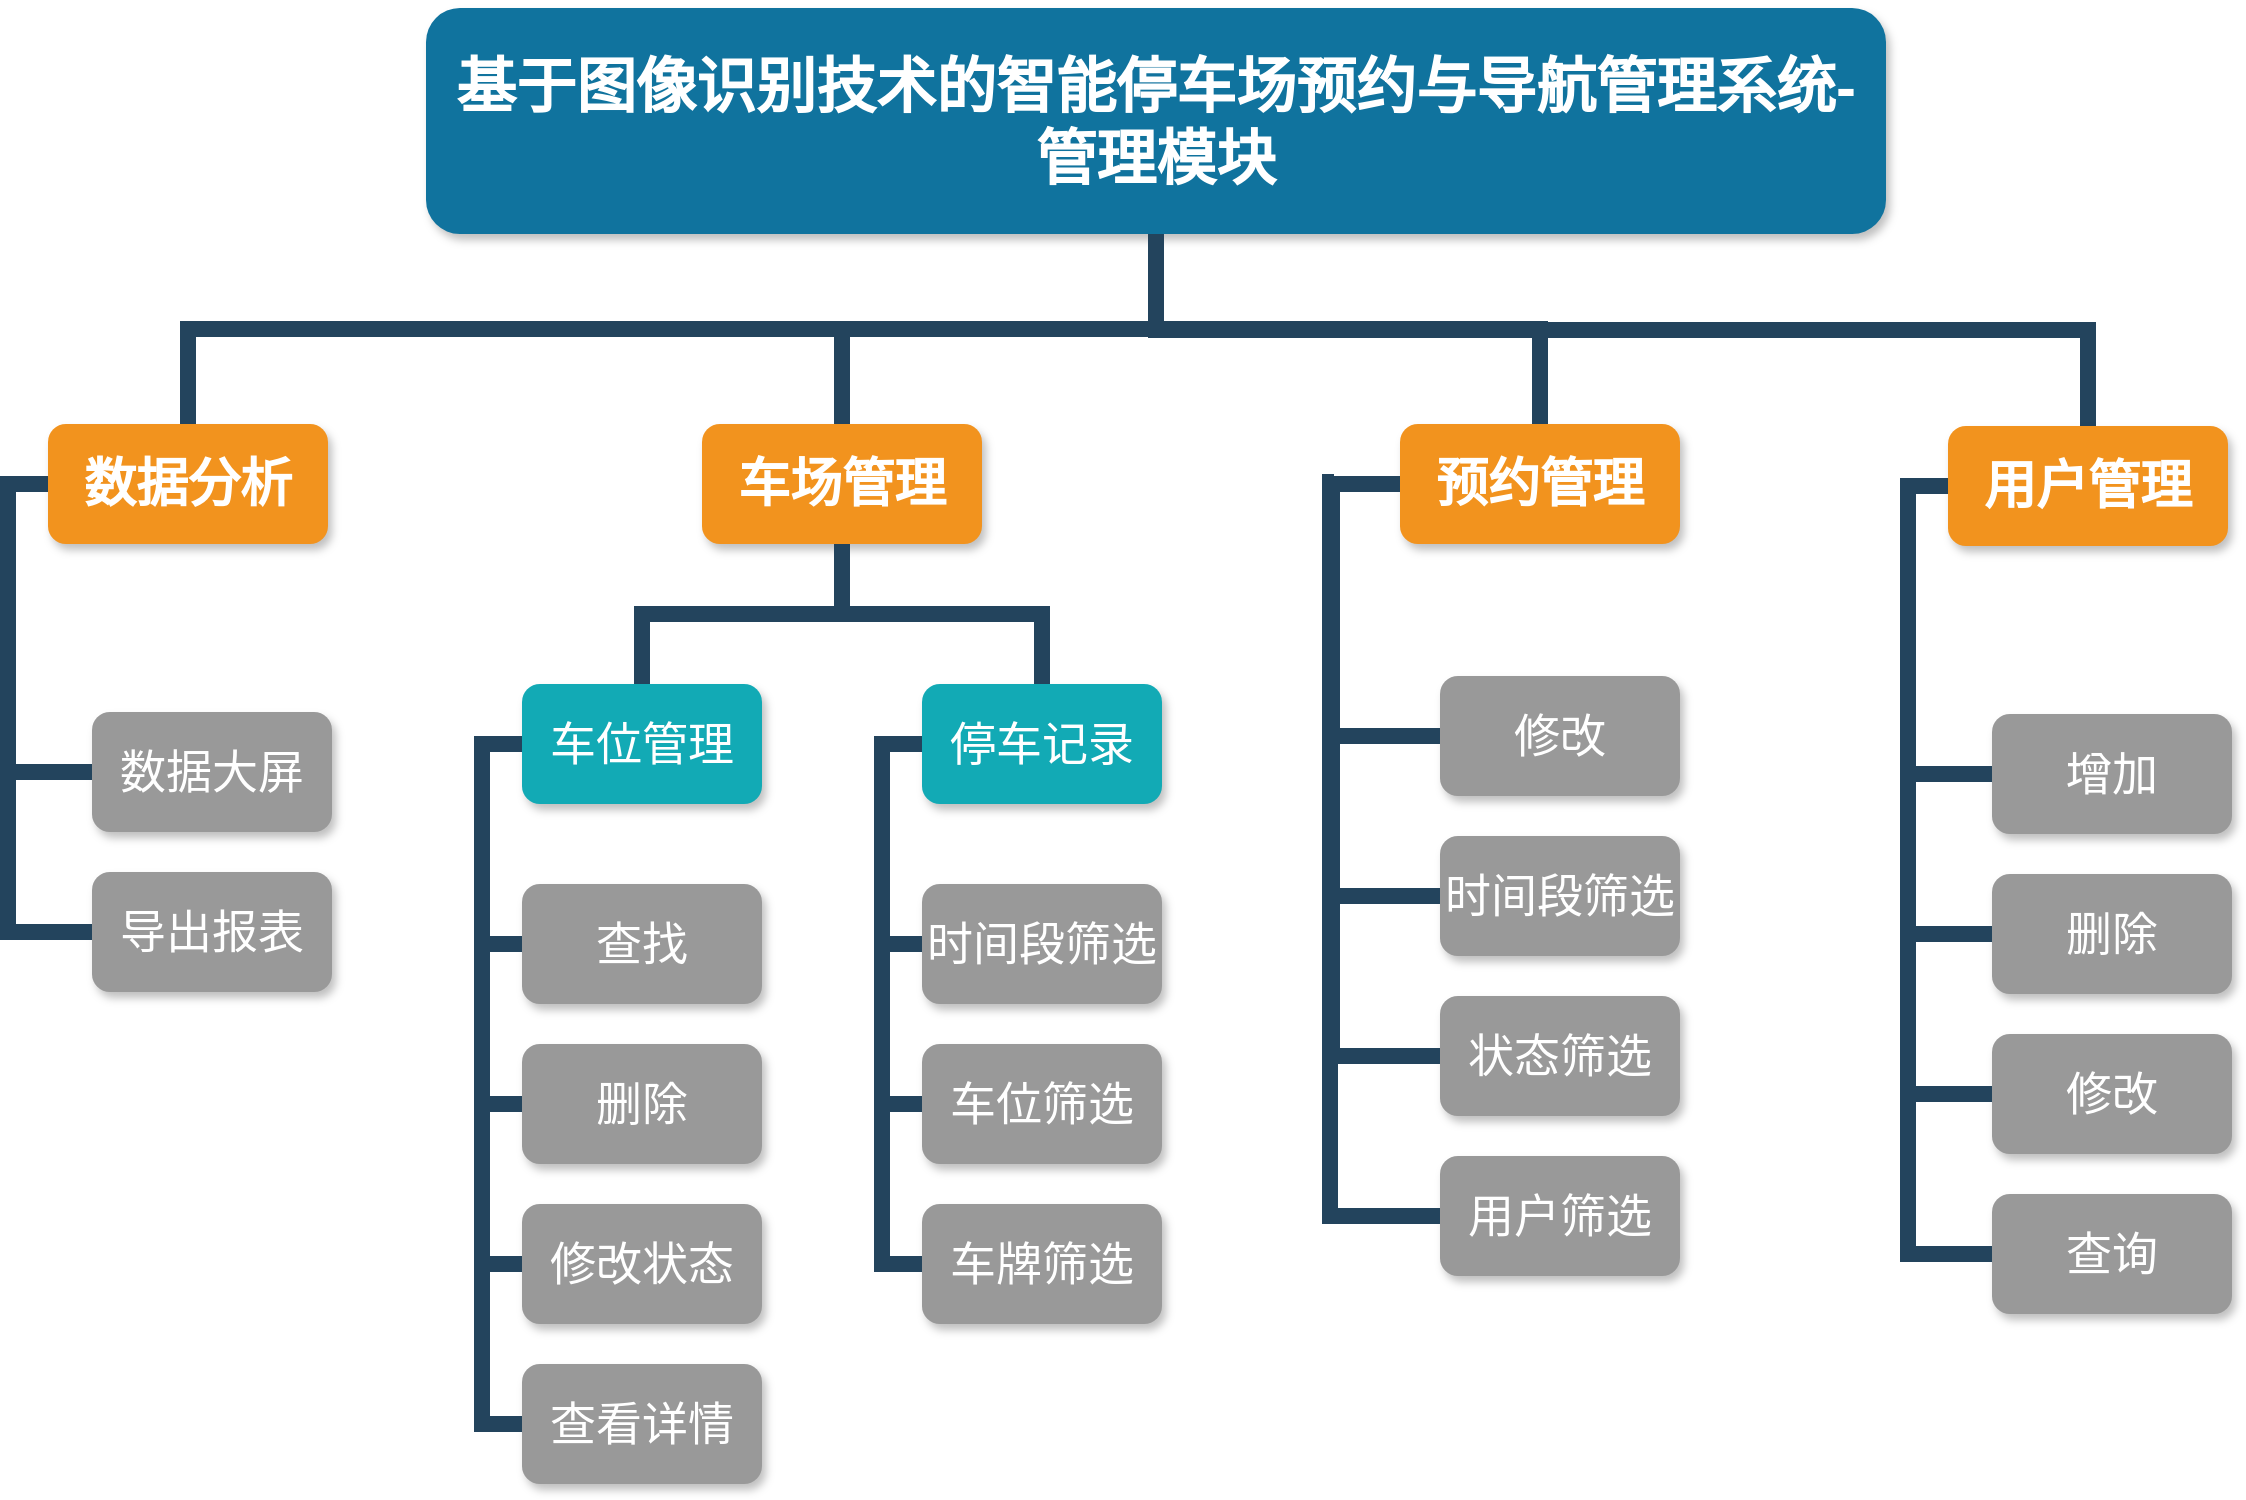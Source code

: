 <mxfile version="24.4.0" type="github">
  <diagram name="Page-1" id="64c3da0e-402f-94eb-ee01-a36477274f13">
    <mxGraphModel dx="1266" dy="1723" grid="0" gridSize="10" guides="1" tooltips="1" connect="1" arrows="1" fold="1" page="0" pageScale="1" pageWidth="1169" pageHeight="826" background="none" math="0" shadow="0">
      <root>
        <mxCell id="0" />
        <mxCell id="1" parent="0" />
        <mxCell id="2" value="基于图像识别技术的智能停车场预约与导航管理系统-管理模块" style="whiteSpace=wrap;rounded=1;shadow=1;fillColor=#10739E;strokeColor=none;fontColor=#FFFFFF;fontStyle=1;fontSize=30;" parent="1" vertex="1">
          <mxGeometry x="783" y="-38" width="730" height="113" as="geometry" />
        </mxCell>
        <mxCell id="4" value="数据分析" style="whiteSpace=wrap;rounded=1;fillColor=#F2931E;strokeColor=none;shadow=1;fontColor=#FFFFFF;fontStyle=1;fontSize=26;" parent="1" vertex="1">
          <mxGeometry x="594" y="170.0" width="140" height="60" as="geometry" />
        </mxCell>
        <mxCell id="6" value="车场管理" style="whiteSpace=wrap;rounded=1;fillColor=#F2931E;strokeColor=none;shadow=1;fontColor=#FFFFFF;fontStyle=1;fontSize=26;" parent="1" vertex="1">
          <mxGeometry x="921" y="170.0" width="140" height="60" as="geometry" />
        </mxCell>
        <mxCell id="7" value="预约管理" style="whiteSpace=wrap;rounded=1;fillColor=#F2931E;strokeColor=none;shadow=1;fontColor=#FFFFFF;fontStyle=1;fontSize=26;" parent="1" vertex="1">
          <mxGeometry x="1270" y="170.0" width="140" height="60" as="geometry" />
        </mxCell>
        <mxCell id="45" value="数据大屏" style="whiteSpace=wrap;rounded=1;fillColor=#999999;strokeColor=none;shadow=1;fontColor=#FFFFFF;fontStyle=0;fontSize=23;" parent="1" vertex="1">
          <mxGeometry x="616.0" y="314.0" width="120" height="60" as="geometry" />
        </mxCell>
        <mxCell id="46" value="导出报表" style="whiteSpace=wrap;rounded=1;fillColor=#999999;strokeColor=none;shadow=1;fontColor=#FFFFFF;fontStyle=0;fontSize=23;" parent="1" vertex="1">
          <mxGeometry x="616.0" y="394.0" width="120" height="60" as="geometry" />
        </mxCell>
        <mxCell id="118" value="" style="edgeStyle=elbowEdgeStyle;elbow=horizontal;rounded=0;fontColor=#000000;endArrow=none;endFill=0;strokeWidth=8;strokeColor=#23445D;exitX=0;exitY=0.5;exitDx=0;exitDy=0;" parent="1" source="4" target="45" edge="1">
          <mxGeometry width="100" height="100" relative="1" as="geometry">
            <mxPoint x="616" y="244.0" as="sourcePoint" />
            <mxPoint x="606.0" y="344" as="targetPoint" />
            <Array as="points">
              <mxPoint x="574" y="280" />
            </Array>
          </mxGeometry>
        </mxCell>
        <mxCell id="119" value="" style="edgeStyle=elbowEdgeStyle;elbow=horizontal;rounded=0;fontColor=#000000;endArrow=none;endFill=0;strokeWidth=8;strokeColor=#23445D;" parent="1" target="46" edge="1">
          <mxGeometry width="100" height="100" relative="1" as="geometry">
            <mxPoint x="584" y="200" as="sourcePoint" />
            <mxPoint x="606.0" y="424" as="targetPoint" />
            <Array as="points">
              <mxPoint x="574" y="320" />
            </Array>
          </mxGeometry>
        </mxCell>
        <mxCell id="133" value="车位管理" style="whiteSpace=wrap;rounded=1;fillColor=#12AAB5;strokeColor=none;shadow=1;fontColor=#FFFFFF;fontSize=23;" parent="1" vertex="1">
          <mxGeometry x="831.0" y="300.0" width="120" height="60" as="geometry" />
        </mxCell>
        <mxCell id="134" value="停车记录" style="whiteSpace=wrap;rounded=1;fillColor=#12AAB5;strokeColor=none;shadow=1;fontColor=#FFFFFF;fontSize=23;" parent="1" vertex="1">
          <mxGeometry x="1031.0" y="300.0" width="120" height="60" as="geometry" />
        </mxCell>
        <mxCell id="135" value="查找" style="whiteSpace=wrap;rounded=1;fillColor=#999999;strokeColor=none;shadow=1;fontColor=#FFFFFF;fontStyle=0;fontSize=23;" parent="1" vertex="1">
          <mxGeometry x="831.0" y="400.0" width="120" height="60" as="geometry" />
        </mxCell>
        <mxCell id="136" value="删除" style="whiteSpace=wrap;rounded=1;fillColor=#999999;strokeColor=none;shadow=1;fontColor=#FFFFFF;fontStyle=0;fontSize=23;" parent="1" vertex="1">
          <mxGeometry x="831.0" y="480.0" width="120" height="60" as="geometry" />
        </mxCell>
        <mxCell id="137" value="修改状态" style="whiteSpace=wrap;rounded=1;fillColor=#999999;strokeColor=none;shadow=1;fontColor=#FFFFFF;fontStyle=0;fontSize=23;" parent="1" vertex="1">
          <mxGeometry x="831.0" y="560.0" width="120" height="60" as="geometry" />
        </mxCell>
        <mxCell id="138" value="查看详情" style="whiteSpace=wrap;rounded=1;fillColor=#999999;strokeColor=none;shadow=1;fontColor=#FFFFFF;fontStyle=0;fontSize=23;" parent="1" vertex="1">
          <mxGeometry x="831" y="640.0" width="120" height="60" as="geometry" />
        </mxCell>
        <mxCell id="140" value="时间段筛选" style="whiteSpace=wrap;rounded=1;fillColor=#999999;strokeColor=none;shadow=1;fontColor=#FFFFFF;fontStyle=0;fontSize=23;" parent="1" vertex="1">
          <mxGeometry x="1031.0" y="400.0" width="120" height="60" as="geometry" />
        </mxCell>
        <mxCell id="141" value="车位筛选" style="whiteSpace=wrap;rounded=1;fillColor=#999999;strokeColor=none;shadow=1;fontColor=#FFFFFF;fontStyle=0;fontSize=23;" parent="1" vertex="1">
          <mxGeometry x="1031.0" y="480.0" width="120" height="60" as="geometry" />
        </mxCell>
        <mxCell id="142" value="车牌筛选" style="whiteSpace=wrap;rounded=1;fillColor=#999999;strokeColor=none;shadow=1;fontColor=#FFFFFF;fontStyle=0;fontSize=23;" parent="1" vertex="1">
          <mxGeometry x="1031.0" y="560.0" width="120" height="60" as="geometry" />
        </mxCell>
        <mxCell id="145" value="" style="edgeStyle=elbowEdgeStyle;elbow=horizontal;rounded=0;fontColor=#000000;endArrow=none;endFill=0;strokeWidth=8;strokeColor=#23445D;fontSize=23;" parent="1" source="133" target="135" edge="1">
          <mxGeometry width="100" height="100" relative="1" as="geometry">
            <mxPoint x="811" y="330.0" as="sourcePoint" />
            <mxPoint x="821.0" y="430" as="targetPoint" />
            <Array as="points">
              <mxPoint x="811" y="380" />
            </Array>
          </mxGeometry>
        </mxCell>
        <mxCell id="146" value="" style="edgeStyle=elbowEdgeStyle;elbow=horizontal;rounded=0;fontColor=#000000;endArrow=none;endFill=0;strokeWidth=8;strokeColor=#23445D;fontSize=23;" parent="1" source="133" target="136" edge="1">
          <mxGeometry width="100" height="100" relative="1" as="geometry">
            <mxPoint x="821" y="330" as="sourcePoint" />
            <mxPoint x="821.0" y="510" as="targetPoint" />
            <Array as="points">
              <mxPoint x="811" y="420" />
            </Array>
          </mxGeometry>
        </mxCell>
        <mxCell id="148" value="" style="edgeStyle=elbowEdgeStyle;elbow=horizontal;rounded=0;fontColor=#000000;endArrow=none;endFill=0;strokeWidth=8;strokeColor=#23445D;fontSize=23;" parent="1" source="133" target="138" edge="1">
          <mxGeometry width="100" height="100" relative="1" as="geometry">
            <mxPoint x="821" y="330" as="sourcePoint" />
            <mxPoint x="821" y="670" as="targetPoint" />
            <Array as="points">
              <mxPoint x="811" y="500" />
            </Array>
          </mxGeometry>
        </mxCell>
        <mxCell id="149" value="" style="edgeStyle=elbowEdgeStyle;elbow=horizontal;rounded=0;fontColor=#000000;endArrow=none;endFill=0;strokeWidth=8;strokeColor=#23445D;fontSize=23;" parent="1" source="133" target="137" edge="1">
          <mxGeometry width="100" height="100" relative="1" as="geometry">
            <mxPoint x="821" y="330" as="sourcePoint" />
            <mxPoint x="821.0" y="590" as="targetPoint" />
            <Array as="points">
              <mxPoint x="811" y="470" />
            </Array>
          </mxGeometry>
        </mxCell>
        <mxCell id="150" value="" style="edgeStyle=elbowEdgeStyle;elbow=horizontal;rounded=0;fontColor=#000000;endArrow=none;endFill=0;strokeWidth=8;strokeColor=#23445D;fontSize=23;" parent="1" source="134" target="140" edge="1">
          <mxGeometry width="100" height="100" relative="1" as="geometry">
            <mxPoint x="1001" y="330.0" as="sourcePoint" />
            <mxPoint x="1011.0" y="430" as="targetPoint" />
            <Array as="points">
              <mxPoint x="1011" y="380" />
            </Array>
          </mxGeometry>
        </mxCell>
        <mxCell id="151" value="" style="edgeStyle=elbowEdgeStyle;elbow=horizontal;rounded=0;fontColor=#000000;endArrow=none;endFill=0;strokeWidth=8;strokeColor=#23445D;fontSize=23;" parent="1" source="134" target="141" edge="1">
          <mxGeometry width="100" height="100" relative="1" as="geometry">
            <mxPoint x="1011" y="330" as="sourcePoint" />
            <mxPoint x="1011.0" y="510" as="targetPoint" />
            <Array as="points">
              <mxPoint x="1011" y="420" />
            </Array>
          </mxGeometry>
        </mxCell>
        <mxCell id="154" value="" style="edgeStyle=elbowEdgeStyle;elbow=horizontal;rounded=0;fontColor=#000000;endArrow=none;endFill=0;strokeWidth=8;strokeColor=#23445D;fontSize=23;" parent="1" source="134" target="142" edge="1">
          <mxGeometry width="100" height="100" relative="1" as="geometry">
            <mxPoint x="1011" y="330" as="sourcePoint" />
            <mxPoint x="1011.0" y="590" as="targetPoint" />
            <Array as="points">
              <mxPoint x="1011" y="470" />
            </Array>
          </mxGeometry>
        </mxCell>
        <mxCell id="162" value="修改" style="whiteSpace=wrap;rounded=1;fillColor=#999999;strokeColor=none;shadow=1;fontColor=#FFFFFF;fontStyle=0;fontSize=23;" parent="1" vertex="1">
          <mxGeometry x="1290.0" y="296.0" width="120" height="60" as="geometry" />
        </mxCell>
        <mxCell id="163" value="时间段筛选" style="whiteSpace=wrap;rounded=1;fillColor=#999999;strokeColor=none;shadow=1;fontColor=#FFFFFF;fontStyle=0;fontSize=23;" parent="1" vertex="1">
          <mxGeometry x="1290.0" y="376.0" width="120" height="60" as="geometry" />
        </mxCell>
        <mxCell id="164" value="状态筛选" style="whiteSpace=wrap;rounded=1;fillColor=#999999;strokeColor=none;shadow=1;fontColor=#FFFFFF;fontStyle=0;fontSize=23;" parent="1" vertex="1">
          <mxGeometry x="1290.0" y="456.0" width="120" height="60" as="geometry" />
        </mxCell>
        <mxCell id="165" value="用户筛选" style="whiteSpace=wrap;rounded=1;fillColor=#999999;strokeColor=none;shadow=1;fontColor=#FFFFFF;fontStyle=0;fontSize=23;" parent="1" vertex="1">
          <mxGeometry x="1290.0" y="536.0" width="120" height="60" as="geometry" />
        </mxCell>
        <mxCell id="172" value="" style="edgeStyle=elbowEdgeStyle;elbow=horizontal;rounded=0;fontColor=#000000;endArrow=none;endFill=0;strokeWidth=8;strokeColor=#23445D;fontSize=23;exitX=0;exitY=0.5;exitDx=0;exitDy=0;" parent="1" source="7" target="162" edge="1">
          <mxGeometry width="100" height="100" relative="1" as="geometry">
            <mxPoint x="1290.0" y="330.0" as="sourcePoint" />
            <mxPoint x="1270.0" y="430.0" as="targetPoint" />
            <Array as="points">
              <mxPoint x="1236" y="398" />
              <mxPoint x="1270" y="380.0" />
            </Array>
          </mxGeometry>
        </mxCell>
        <mxCell id="173" value="" style="edgeStyle=elbowEdgeStyle;elbow=horizontal;rounded=0;fontColor=#000000;endArrow=none;endFill=0;strokeWidth=8;strokeColor=#23445D;fontSize=23;exitX=0;exitY=0.5;exitDx=0;exitDy=0;" parent="1" source="7" target="163" edge="1">
          <mxGeometry width="100" height="100" relative="1" as="geometry">
            <mxPoint x="1290.0" y="330.0" as="sourcePoint" />
            <mxPoint x="1270.0" y="510.0" as="targetPoint" />
            <Array as="points">
              <mxPoint x="1236" y="367" />
              <mxPoint x="1270" y="420.0" />
            </Array>
          </mxGeometry>
        </mxCell>
        <mxCell id="175" value="" style="edgeStyle=elbowEdgeStyle;elbow=horizontal;rounded=0;fontColor=#000000;endArrow=none;endFill=0;strokeWidth=8;strokeColor=#23445D;fontSize=23;exitX=0;exitY=0.5;exitDx=0;exitDy=0;" parent="1" target="165" edge="1">
          <mxGeometry width="100" height="100" relative="1" as="geometry">
            <mxPoint x="1237" y="199.0" as="sourcePoint" />
            <mxPoint x="1257.0" y="669.0" as="targetPoint" />
            <Array as="points">
              <mxPoint x="1235" y="622" />
              <mxPoint x="1237" y="499.0" />
            </Array>
          </mxGeometry>
        </mxCell>
        <mxCell id="176" value="" style="edgeStyle=elbowEdgeStyle;elbow=horizontal;rounded=0;fontColor=#000000;endArrow=none;endFill=0;strokeWidth=8;strokeColor=#23445D;fontSize=23;exitX=0;exitY=0.5;exitDx=0;exitDy=0;entryX=0;entryY=0.5;entryDx=0;entryDy=0;" parent="1" source="7" target="164" edge="1">
          <mxGeometry width="100" height="100" relative="1" as="geometry">
            <mxPoint x="1360" y="330.0" as="sourcePoint" />
            <mxPoint x="1360.0" y="590.0" as="targetPoint" />
            <Array as="points">
              <mxPoint x="1236" y="406" />
            </Array>
          </mxGeometry>
        </mxCell>
        <mxCell id="221" value="" style="edgeStyle=elbowEdgeStyle;elbow=vertical;rounded=0;fontColor=#000000;endArrow=none;endFill=0;strokeWidth=8;strokeColor=#23445D;" parent="1" source="6" target="133" edge="1">
          <mxGeometry width="100" height="100" relative="1" as="geometry">
            <mxPoint x="801" y="270" as="sourcePoint" />
            <mxPoint x="901" y="170" as="targetPoint" />
          </mxGeometry>
        </mxCell>
        <mxCell id="222" value="" style="edgeStyle=elbowEdgeStyle;elbow=vertical;rounded=0;fontColor=#000000;endArrow=none;endFill=0;strokeWidth=8;strokeColor=#23445D;" parent="1" source="6" target="134" edge="1">
          <mxGeometry width="100" height="100" relative="1" as="geometry">
            <mxPoint x="1051" y="280" as="sourcePoint" />
            <mxPoint x="1151" y="180" as="targetPoint" />
          </mxGeometry>
        </mxCell>
        <mxCell id="230" value="" style="edgeStyle=elbowEdgeStyle;elbow=vertical;rounded=0;fontColor=#000000;endArrow=none;endFill=0;strokeWidth=8;strokeColor=#23445D;fontSize=22;exitX=0.5;exitY=1;exitDx=0;exitDy=0;" parent="1" source="2" target="4" edge="1">
          <mxGeometry width="100" height="100" relative="1" as="geometry">
            <mxPoint x="1178" y="110" as="sourcePoint" />
            <mxPoint x="671" y="50" as="targetPoint" />
          </mxGeometry>
        </mxCell>
        <mxCell id="231" value="" style="edgeStyle=elbowEdgeStyle;elbow=vertical;rounded=0;fontColor=#000000;endArrow=none;endFill=0;strokeWidth=8;strokeColor=#23445D;fontSize=22;exitX=0.5;exitY=1;exitDx=0;exitDy=0;" parent="1" source="2" target="6" edge="1">
          <mxGeometry width="100" height="100" relative="1" as="geometry">
            <mxPoint x="1178" y="110" as="sourcePoint" />
            <mxPoint x="681" y="60" as="targetPoint" />
          </mxGeometry>
        </mxCell>
        <mxCell id="232" value="" style="edgeStyle=elbowEdgeStyle;elbow=vertical;rounded=0;fontColor=#000000;endArrow=none;endFill=0;strokeWidth=8;strokeColor=#23445D;fontSize=22;" parent="1" source="2" target="7" edge="1">
          <mxGeometry width="100" height="100" relative="1" as="geometry">
            <mxPoint x="570" y="170" as="sourcePoint" />
            <mxPoint x="670" y="70" as="targetPoint" />
          </mxGeometry>
        </mxCell>
        <mxCell id="233" value="" style="edgeStyle=elbowEdgeStyle;elbow=vertical;rounded=0;fontColor=#000000;endArrow=none;endFill=0;strokeWidth=8;strokeColor=#23445D;entryX=0.5;entryY=0;entryDx=0;entryDy=0;fontSize=22;" parent="1" source="2" target="1YZGZxJ3yRro4QZDPijv-245" edge="1">
          <mxGeometry width="100" height="100" relative="1" as="geometry">
            <mxPoint x="580" y="180" as="sourcePoint" />
            <mxPoint x="1710" y="170" as="targetPoint" />
          </mxGeometry>
        </mxCell>
        <mxCell id="1YZGZxJ3yRro4QZDPijv-245" value="用户管理" style="whiteSpace=wrap;rounded=1;fillColor=#F2931E;strokeColor=none;shadow=1;fontColor=#FFFFFF;fontStyle=1;fontSize=26;" parent="1" vertex="1">
          <mxGeometry x="1544" y="171.0" width="140" height="60" as="geometry" />
        </mxCell>
        <mxCell id="1YZGZxJ3yRro4QZDPijv-246" value="增加" style="whiteSpace=wrap;rounded=1;fillColor=#999999;strokeColor=none;shadow=1;fontColor=#FFFFFF;fontStyle=0;fontSize=23;" parent="1" vertex="1">
          <mxGeometry x="1566.0" y="315.0" width="120" height="60" as="geometry" />
        </mxCell>
        <mxCell id="1YZGZxJ3yRro4QZDPijv-247" value="删除" style="whiteSpace=wrap;rounded=1;fillColor=#999999;strokeColor=none;shadow=1;fontColor=#FFFFFF;fontStyle=0;fontSize=23;" parent="1" vertex="1">
          <mxGeometry x="1566" y="395.0" width="120" height="60" as="geometry" />
        </mxCell>
        <mxCell id="1YZGZxJ3yRro4QZDPijv-248" value="修改" style="whiteSpace=wrap;rounded=1;fillColor=#999999;strokeColor=none;shadow=1;fontColor=#FFFFFF;fontStyle=0;fontSize=23;" parent="1" vertex="1">
          <mxGeometry x="1566.0" y="475.0" width="120" height="60" as="geometry" />
        </mxCell>
        <mxCell id="1YZGZxJ3yRro4QZDPijv-249" value="查询" style="whiteSpace=wrap;rounded=1;fillColor=#999999;strokeColor=none;shadow=1;fontColor=#FFFFFF;fontStyle=0;fontSize=23;" parent="1" vertex="1">
          <mxGeometry x="1566" y="555.0" width="120" height="60" as="geometry" />
        </mxCell>
        <mxCell id="1YZGZxJ3yRro4QZDPijv-251" value="" style="edgeStyle=elbowEdgeStyle;elbow=horizontal;rounded=0;fontColor=#000000;endArrow=none;endFill=0;strokeWidth=8;strokeColor=#23445D;exitX=0;exitY=0.5;exitDx=0;exitDy=0;" parent="1" source="1YZGZxJ3yRro4QZDPijv-245" target="1YZGZxJ3yRro4QZDPijv-246" edge="1">
          <mxGeometry width="100" height="100" relative="1" as="geometry">
            <mxPoint x="1566" y="245.0" as="sourcePoint" />
            <mxPoint x="1556.0" y="345" as="targetPoint" />
            <Array as="points">
              <mxPoint x="1524" y="281" />
            </Array>
          </mxGeometry>
        </mxCell>
        <mxCell id="1YZGZxJ3yRro4QZDPijv-252" value="" style="edgeStyle=elbowEdgeStyle;elbow=horizontal;rounded=0;fontColor=#000000;endArrow=none;endFill=0;strokeWidth=8;strokeColor=#23445D;" parent="1" target="1YZGZxJ3yRro4QZDPijv-247" edge="1">
          <mxGeometry width="100" height="100" relative="1" as="geometry">
            <mxPoint x="1534" y="201" as="sourcePoint" />
            <mxPoint x="1556.0" y="425" as="targetPoint" />
            <Array as="points">
              <mxPoint x="1524" y="321" />
            </Array>
          </mxGeometry>
        </mxCell>
        <mxCell id="1YZGZxJ3yRro4QZDPijv-254" value="" style="edgeStyle=elbowEdgeStyle;elbow=horizontal;rounded=0;fontColor=#000000;endArrow=none;endFill=0;strokeWidth=8;strokeColor=#23445D;exitX=0;exitY=0.5;exitDx=0;exitDy=0;" parent="1" source="1YZGZxJ3yRro4QZDPijv-245" target="1YZGZxJ3yRro4QZDPijv-249" edge="1">
          <mxGeometry width="100" height="100" relative="1" as="geometry">
            <mxPoint x="1566" y="245.0" as="sourcePoint" />
            <mxPoint x="1556" y="585" as="targetPoint" />
            <Array as="points">
              <mxPoint x="1524" y="281" />
              <mxPoint x="1546" y="415" />
            </Array>
          </mxGeometry>
        </mxCell>
        <mxCell id="1YZGZxJ3yRro4QZDPijv-255" value="" style="edgeStyle=elbowEdgeStyle;elbow=horizontal;rounded=0;fontColor=#000000;endArrow=none;endFill=0;strokeWidth=8;strokeColor=#23445D;exitX=0;exitY=0.5;exitDx=0;exitDy=0;" parent="1" source="1YZGZxJ3yRro4QZDPijv-245" target="1YZGZxJ3yRro4QZDPijv-248" edge="1">
          <mxGeometry width="100" height="100" relative="1" as="geometry">
            <mxPoint x="1454" y="331.0" as="sourcePoint" />
            <mxPoint x="1444.0" y="591" as="targetPoint" />
            <Array as="points">
              <mxPoint x="1524" y="401" />
            </Array>
          </mxGeometry>
        </mxCell>
      </root>
    </mxGraphModel>
  </diagram>
</mxfile>
